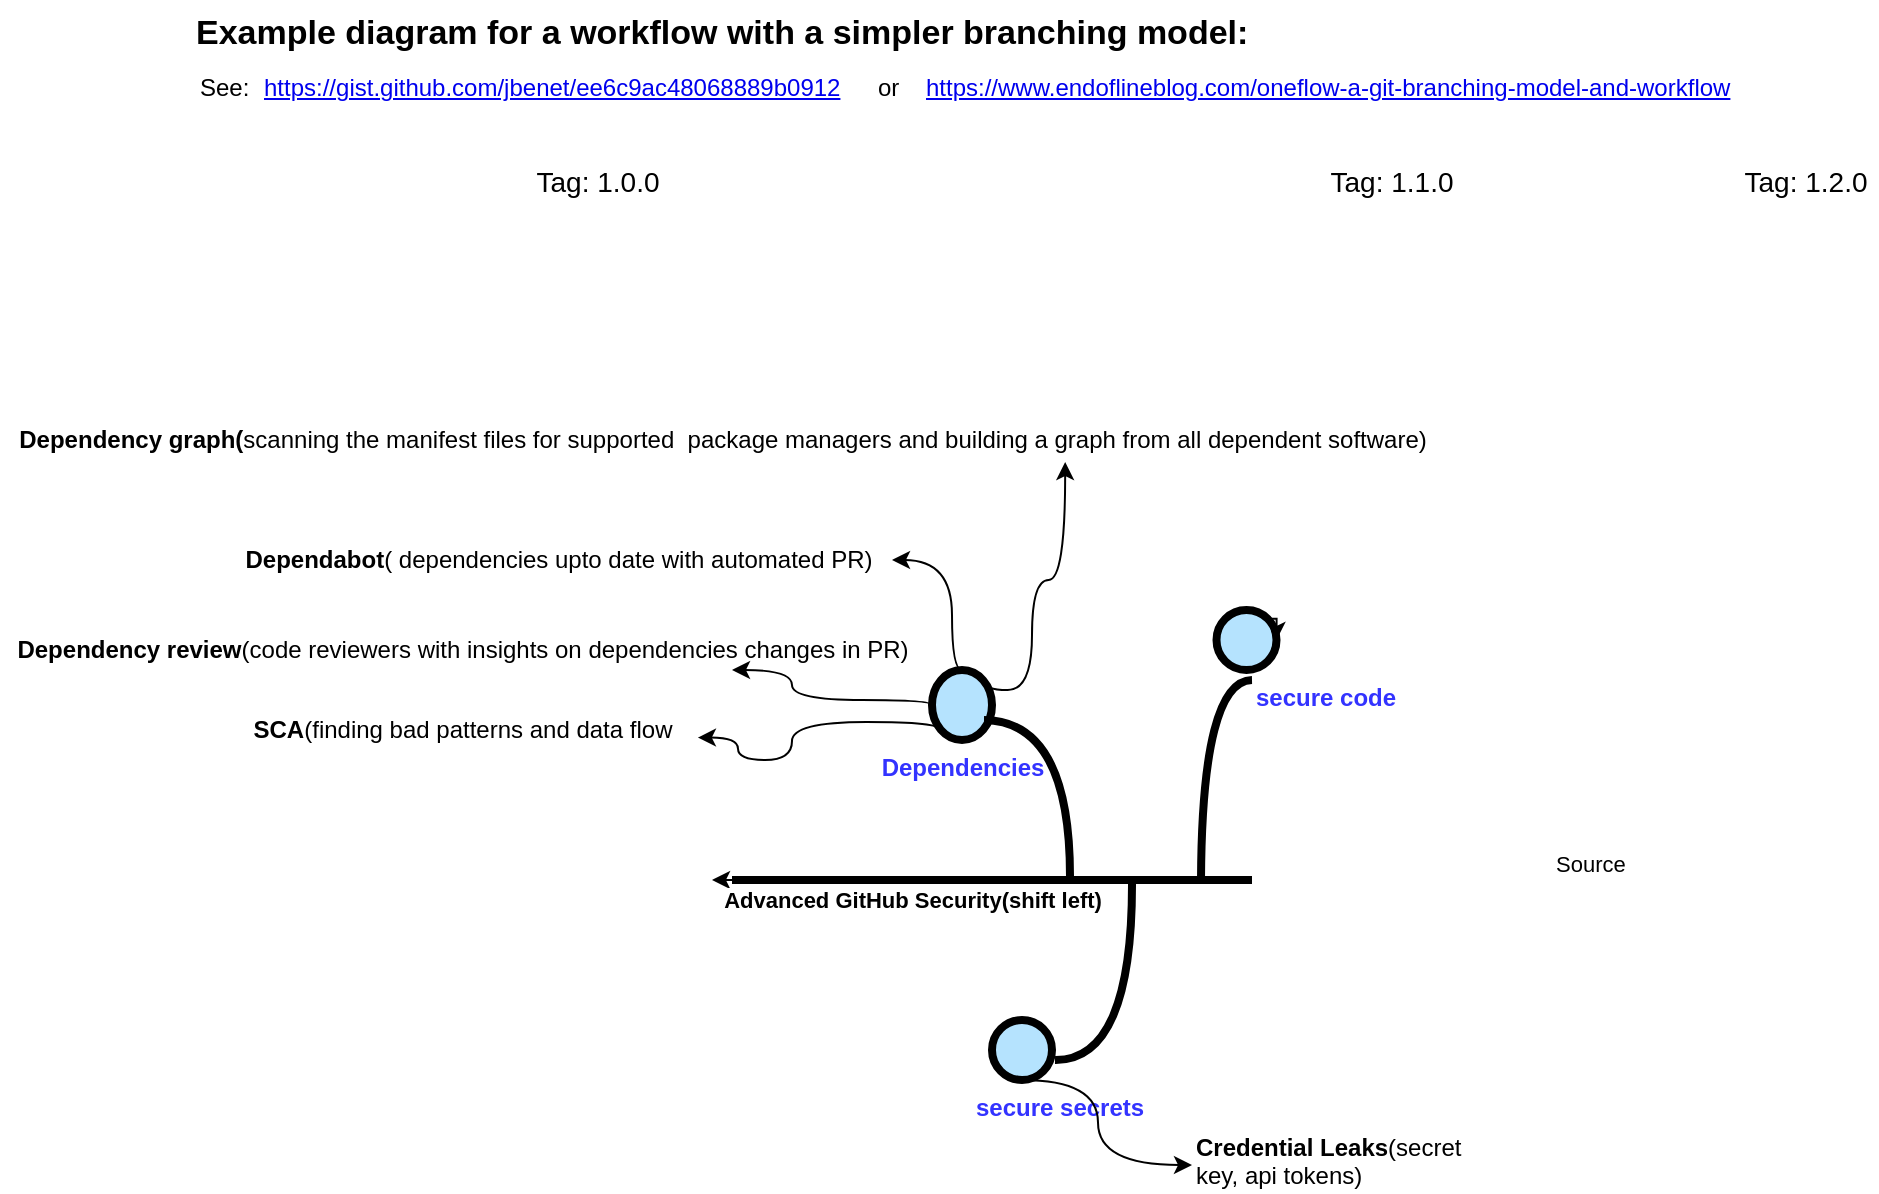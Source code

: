 <mxfile version="14.6.10" type="github">
  <diagram id="yPxyJZ8AM_hMuL3Unpa9" name="simple gitflow">
    <mxGraphModel dx="2128" dy="580" grid="1" gridSize="10" guides="1" tooltips="1" connect="1" arrows="1" fold="1" page="1" pageScale="1" pageWidth="1100" pageHeight="850" math="0" shadow="0">
      <root>
        <mxCell id="0" />
        <mxCell id="1" parent="0" />
        <UserObject label="Example diagram for a workflow with a simpler branching model:" link="https://nvie.com/posts/a-successful-git-branching-model/" id="9hBKPDzoitwpIBdzFDQ7-6">
          <mxCell style="text;whiteSpace=wrap;html=1;fontStyle=1;fontSize=17;" parent="1" vertex="1">
            <mxGeometry x="90" y="60" width="542.25" height="30" as="geometry" />
          </mxCell>
        </UserObject>
        <UserObject label="&lt;a href=&quot;https://gist.github.com/jbenet/ee6c9ac48068889b0912&quot;&gt;https://gist.github.com/jbenet/ee6c9ac48068889b0912&lt;/a&gt;" link="https://gist.github.com/jbenet/ee6c9ac48068889b0912" id="9hBKPDzoitwpIBdzFDQ7-8">
          <mxCell style="text;whiteSpace=wrap;html=1;" parent="1" vertex="1">
            <mxGeometry x="124.25" y="90" width="298" height="20" as="geometry" />
          </mxCell>
        </UserObject>
        <UserObject label="See:" link="https://nvie.com/posts/a-successful-git-branching-model/" id="9hBKPDzoitwpIBdzFDQ7-10">
          <mxCell style="text;whiteSpace=wrap;html=1;" parent="1" vertex="1">
            <mxGeometry x="91.5" y="90" width="32.75" height="20" as="geometry" />
          </mxCell>
        </UserObject>
        <mxCell id="9hBKPDzoitwpIBdzFDQ7-41" value="" style="edgeStyle=orthogonalEdgeStyle;curved=1;rounded=0;orthogonalLoop=1;jettySize=auto;html=1;endArrow=none;endFill=0;strokeWidth=4;fontFamily=Courier New;fontSize=16;" parent="1" target="9hBKPDzoitwpIBdzFDQ7-40" edge="1">
          <mxGeometry relative="1" as="geometry">
            <mxPoint x="594.5" y="180" as="sourcePoint" />
          </mxGeometry>
        </mxCell>
        <mxCell id="9hBKPDzoitwpIBdzFDQ7-56" value="" style="edgeStyle=orthogonalEdgeStyle;curved=1;rounded=0;orthogonalLoop=1;jettySize=auto;html=1;endArrow=none;endFill=0;strokeWidth=4;fontFamily=Courier New;fontSize=16;" parent="1" target="9hBKPDzoitwpIBdzFDQ7-55" edge="1">
          <mxGeometry relative="1" as="geometry">
            <mxPoint x="809" y="180" as="sourcePoint" />
          </mxGeometry>
        </mxCell>
        <mxCell id="9hBKPDzoitwpIBdzFDQ7-31" style="edgeStyle=orthogonalEdgeStyle;curved=1;rounded=0;html=1;exitX=1;exitY=0.5;exitPerimeter=0;entryX=0;entryY=0.5;entryPerimeter=0;endArrow=none;endFill=0;jettySize=auto;orthogonalLoop=1;strokeWidth=4;fontSize=15;" parent="1" target="9hBKPDzoitwpIBdzFDQ7-34" edge="1">
          <mxGeometry relative="1" as="geometry">
            <mxPoint x="449.5" y="260" as="sourcePoint" />
          </mxGeometry>
        </mxCell>
        <mxCell id="9hBKPDzoitwpIBdzFDQ7-39" value="Tag: 1.0.0" style="text;html=1;strokeColor=none;fillColor=none;align=center;verticalAlign=middle;whiteSpace=wrap;overflow=hidden;fontSize=14;" parent="1" vertex="1">
          <mxGeometry x="258.38" y="140" width="70" height="20" as="geometry" />
        </mxCell>
        <mxCell id="9hBKPDzoitwpIBdzFDQ7-44" value="Tag: 1.1.0" style="text;html=1;strokeColor=none;fillColor=none;align=center;verticalAlign=middle;whiteSpace=wrap;overflow=hidden;fontSize=14;" parent="1" vertex="1">
          <mxGeometry x="654.5" y="140" width="70" height="20" as="geometry" />
        </mxCell>
        <UserObject label="&lt;a href=&quot;https://www.endoflineblog.com/oneflow-a-git-branching-model-and-workflow&quot;&gt;https://www.endoflineblog.com/oneflow-a-git-branching-model-and-workflow&lt;/a&gt;" link="https://www.endoflineblog.com/oneflow-a-git-branching-model-and-workflow" id="9hBKPDzoitwpIBdzFDQ7-45">
          <mxCell style="text;whiteSpace=wrap;html=1;" parent="1" vertex="1">
            <mxGeometry x="454.5" y="90" width="413.75" height="20" as="geometry" />
          </mxCell>
        </UserObject>
        <UserObject label="or" link="https://nvie.com/posts/a-successful-git-branching-model/" id="9hBKPDzoitwpIBdzFDQ7-46">
          <mxCell style="text;whiteSpace=wrap;html=1;" parent="1" vertex="1">
            <mxGeometry x="430.62" y="90" width="11.63" height="20" as="geometry" />
          </mxCell>
        </UserObject>
        <mxCell id="9hBKPDzoitwpIBdzFDQ7-60" value="Tag: 1.2.0" style="text;html=1;strokeColor=none;fillColor=none;align=center;verticalAlign=middle;whiteSpace=wrap;overflow=hidden;fontSize=14;" parent="1" vertex="1">
          <mxGeometry x="862.25" y="140" width="70" height="20" as="geometry" />
        </mxCell>
        <mxCell id="KQM4Reizt8oM2KdJNRwN-2" value="" style="endArrow=classic;html=1;rounded=0;edgeStyle=orthogonalEdgeStyle;" edge="1" parent="1">
          <mxGeometry relative="1" as="geometry">
            <mxPoint x="610" y="500" as="sourcePoint" />
            <mxPoint x="350" y="500" as="targetPoint" />
          </mxGeometry>
        </mxCell>
        <mxCell id="KQM4Reizt8oM2KdJNRwN-3" value="Advanced GitHub Security(shift left)" style="edgeLabel;resizable=0;html=1;align=center;verticalAlign=middle;fontStyle=1" connectable="0" vertex="1" parent="KQM4Reizt8oM2KdJNRwN-2">
          <mxGeometry relative="1" as="geometry">
            <mxPoint x="-30" y="10" as="offset" />
          </mxGeometry>
        </mxCell>
        <mxCell id="KQM4Reizt8oM2KdJNRwN-4" value="Source" style="edgeLabel;resizable=0;html=1;align=left;verticalAlign=bottom;" connectable="0" vertex="1" parent="KQM4Reizt8oM2KdJNRwN-2">
          <mxGeometry x="-1" relative="1" as="geometry">
            <mxPoint x="160" as="offset" />
          </mxGeometry>
        </mxCell>
        <mxCell id="KQM4Reizt8oM2KdJNRwN-6" value="&lt;b&gt;&lt;font color=&quot;#3333ff&quot;&gt;Dependencies&lt;/font&gt;&lt;/b&gt;" style="verticalLabelPosition=bottom;verticalAlign=top;html=1;strokeWidth=4;shape=mxgraph.flowchart.on-page_reference;plain-blue;gradientColor=none;fillColor=#B5E3Fe;strokeColor=#000000;" vertex="1" parent="1">
          <mxGeometry x="460" y="395" width="30" height="35" as="geometry" />
        </mxCell>
        <mxCell id="KQM4Reizt8oM2KdJNRwN-7" style="edgeStyle=orthogonalEdgeStyle;curved=1;rounded=0;html=1;exitX=1;exitY=0.5;exitPerimeter=0;entryX=0;entryY=0.5;entryPerimeter=0;endArrow=none;endFill=0;jettySize=auto;orthogonalLoop=1;strokeWidth=4;fontSize=15;" edge="1" parent="1">
          <mxGeometry relative="1" as="geometry">
            <mxPoint x="486" y="420" as="sourcePoint" />
            <mxPoint x="529" y="500" as="targetPoint" />
          </mxGeometry>
        </mxCell>
        <mxCell id="KQM4Reizt8oM2KdJNRwN-8" value="" style="verticalLabelPosition=bottom;verticalAlign=top;html=1;strokeWidth=4;shape=mxgraph.flowchart.on-page_reference;plain-blue;gradientColor=none;fillColor=#B5E3Fe;strokeColor=#000000;" vertex="1" parent="1">
          <mxGeometry x="490" y="570" width="30" height="30" as="geometry" />
        </mxCell>
        <mxCell id="KQM4Reizt8oM2KdJNRwN-9" style="edgeStyle=orthogonalEdgeStyle;curved=1;rounded=0;html=1;exitX=1;exitY=0.5;exitPerimeter=0;endArrow=none;endFill=0;jettySize=auto;orthogonalLoop=1;strokeWidth=4;fontSize=15;" edge="1" parent="1">
          <mxGeometry relative="1" as="geometry">
            <mxPoint x="521.5" y="590" as="sourcePoint" />
            <mxPoint x="560" y="500" as="targetPoint" />
          </mxGeometry>
        </mxCell>
        <mxCell id="KQM4Reizt8oM2KdJNRwN-10" value="" style="verticalLabelPosition=bottom;verticalAlign=top;html=1;strokeWidth=4;shape=mxgraph.flowchart.on-page_reference;plain-blue;gradientColor=none;fillColor=#B5E3Fe;strokeColor=#000000;" vertex="1" parent="1">
          <mxGeometry x="602.25" y="365" width="30" height="30" as="geometry" />
        </mxCell>
        <mxCell id="KQM4Reizt8oM2KdJNRwN-15" style="edgeStyle=orthogonalEdgeStyle;curved=1;rounded=0;html=1;entryX=0;entryY=0.5;entryPerimeter=0;endArrow=none;endFill=0;jettySize=auto;orthogonalLoop=1;strokeWidth=4;fontSize=15;" edge="1" parent="1">
          <mxGeometry relative="1" as="geometry">
            <mxPoint x="620" y="400" as="sourcePoint" />
            <mxPoint x="594.5" y="500" as="targetPoint" />
          </mxGeometry>
        </mxCell>
        <mxCell id="KQM4Reizt8oM2KdJNRwN-17" value="&lt;b&gt;&lt;font color=&quot;#3333ff&quot;&gt;secure code&lt;/font&gt;&lt;/b&gt;" style="text;whiteSpace=wrap;html=1;" vertex="1" parent="1">
          <mxGeometry x="620" y="395" width="90" height="30" as="geometry" />
        </mxCell>
        <mxCell id="KQM4Reizt8oM2KdJNRwN-19" value="&lt;b&gt;&lt;font color=&quot;#3333ff&quot;&gt;secure secrets&lt;/font&gt;&lt;/b&gt;" style="text;whiteSpace=wrap;html=1;" vertex="1" parent="1">
          <mxGeometry x="480" y="600" width="100" height="40" as="geometry" />
        </mxCell>
        <mxCell id="KQM4Reizt8oM2KdJNRwN-22" value="&lt;b&gt;SCA&lt;/b&gt;(finding bad patterns and data flow" style="text;html=1;align=center;verticalAlign=middle;resizable=0;points=[];autosize=1;strokeColor=none;" vertex="1" parent="1">
          <mxGeometry x="109.5" y="415" width="230" height="20" as="geometry" />
        </mxCell>
        <mxCell id="KQM4Reizt8oM2KdJNRwN-24" value="" style="curved=1;endArrow=classic;html=1;rounded=0;edgeStyle=orthogonalEdgeStyle;exitX=0.5;exitY=0;exitDx=0;exitDy=0;exitPerimeter=0;" edge="1" parent="1" source="KQM4Reizt8oM2KdJNRwN-6">
          <mxGeometry width="50" height="50" relative="1" as="geometry">
            <mxPoint x="470" y="390" as="sourcePoint" />
            <mxPoint x="440" y="340" as="targetPoint" />
            <Array as="points">
              <mxPoint x="470" y="395" />
              <mxPoint x="470" y="340" />
            </Array>
          </mxGeometry>
        </mxCell>
        <mxCell id="KQM4Reizt8oM2KdJNRwN-25" value="&lt;b&gt;Dependabot&lt;/b&gt;(&amp;nbsp;dependencies upto date with automated PR)" style="text;html=1;align=center;verticalAlign=middle;resizable=0;points=[];autosize=1;strokeColor=none;" vertex="1" parent="1">
          <mxGeometry x="108.25" y="330" width="330" height="20" as="geometry" />
        </mxCell>
        <mxCell id="KQM4Reizt8oM2KdJNRwN-26" value="" style="curved=1;endArrow=classic;html=1;rounded=0;edgeStyle=orthogonalEdgeStyle;exitX=0.145;exitY=0.855;exitDx=0;exitDy=0;exitPerimeter=0;entryX=1.015;entryY=0.69;entryDx=0;entryDy=0;entryPerimeter=0;" edge="1" parent="1" source="KQM4Reizt8oM2KdJNRwN-6" target="KQM4Reizt8oM2KdJNRwN-22">
          <mxGeometry width="50" height="50" relative="1" as="geometry">
            <mxPoint x="390" y="490" as="sourcePoint" />
            <mxPoint x="360" y="440" as="targetPoint" />
            <Array as="points">
              <mxPoint x="390" y="421" />
              <mxPoint x="390" y="440" />
              <mxPoint x="363" y="440" />
            </Array>
          </mxGeometry>
        </mxCell>
        <mxCell id="KQM4Reizt8oM2KdJNRwN-27" value="" style="curved=1;endArrow=classic;html=1;rounded=0;edgeStyle=orthogonalEdgeStyle;exitX=0;exitY=0.5;exitDx=0;exitDy=0;exitPerimeter=0;" edge="1" parent="1" source="KQM4Reizt8oM2KdJNRwN-6">
          <mxGeometry width="50" height="50" relative="1" as="geometry">
            <mxPoint x="390" y="445" as="sourcePoint" />
            <mxPoint x="360" y="395" as="targetPoint" />
            <Array as="points">
              <mxPoint x="390" y="410" />
              <mxPoint x="390" y="395" />
            </Array>
          </mxGeometry>
        </mxCell>
        <mxCell id="KQM4Reizt8oM2KdJNRwN-28" value="&lt;b&gt;Dependency review&lt;/b&gt;(code reviewers with insights on dependencies changes in PR)" style="text;html=1;align=center;verticalAlign=middle;resizable=0;points=[];autosize=1;strokeColor=none;" vertex="1" parent="1">
          <mxGeometry x="-5.5" y="375" width="460" height="20" as="geometry" />
        </mxCell>
        <mxCell id="KQM4Reizt8oM2KdJNRwN-32" value="&lt;b&gt;Dependency graph(&lt;/b&gt;&lt;span style=&quot;text-align: left&quot;&gt;scanning the manifest files for supported&amp;nbsp; package managers and building a graph from all dependent software)&lt;/span&gt;" style="text;html=1;align=center;verticalAlign=middle;resizable=0;points=[];autosize=1;strokeColor=none;" vertex="1" parent="1">
          <mxGeometry x="-5.5" y="270" width="720" height="20" as="geometry" />
        </mxCell>
        <mxCell id="KQM4Reizt8oM2KdJNRwN-34" style="edgeStyle=orthogonalEdgeStyle;rounded=0;orthogonalLoop=1;jettySize=auto;html=1;exitX=0.855;exitY=0.145;exitDx=0;exitDy=0;exitPerimeter=0;entryX=1;entryY=0.5;entryDx=0;entryDy=0;entryPerimeter=0;" edge="1" parent="1" source="KQM4Reizt8oM2KdJNRwN-10" target="KQM4Reizt8oM2KdJNRwN-10">
          <mxGeometry relative="1" as="geometry" />
        </mxCell>
        <mxCell id="KQM4Reizt8oM2KdJNRwN-37" value="" style="edgeStyle=orthogonalEdgeStyle;rounded=0;html=1;jettySize=auto;orthogonalLoop=1;plain-blue;endArrow=none;endFill=0;strokeWidth=4;strokeColor=#000000;" edge="1" parent="1">
          <mxGeometry x="360" y="500" as="geometry">
            <mxPoint x="360" y="500" as="sourcePoint" />
            <mxPoint x="620" y="500" as="targetPoint" />
          </mxGeometry>
        </mxCell>
        <mxCell id="KQM4Reizt8oM2KdJNRwN-39" value="" style="curved=1;endArrow=classic;html=1;rounded=0;edgeStyle=orthogonalEdgeStyle;exitX=0.855;exitY=0.145;exitDx=0;exitDy=0;exitPerimeter=0;entryX=0.739;entryY=1.05;entryDx=0;entryDy=0;entryPerimeter=0;" edge="1" parent="1" source="KQM4Reizt8oM2KdJNRwN-6" target="KQM4Reizt8oM2KdJNRwN-32">
          <mxGeometry width="50" height="50" relative="1" as="geometry">
            <mxPoint x="515" y="405" as="sourcePoint" />
            <mxPoint x="480" y="350" as="targetPoint" />
            <Array as="points">
              <mxPoint x="486" y="405" />
              <mxPoint x="510" y="405" />
              <mxPoint x="510" y="350" />
              <mxPoint x="527" y="350" />
            </Array>
          </mxGeometry>
        </mxCell>
        <mxCell id="KQM4Reizt8oM2KdJNRwN-40" value="&lt;b&gt;Credential Leaks&lt;/b&gt;(secret key, api tokens)" style="text;whiteSpace=wrap;html=1;" vertex="1" parent="1">
          <mxGeometry x="590" y="620" width="140" height="30" as="geometry" />
        </mxCell>
        <mxCell id="KQM4Reizt8oM2KdJNRwN-41" value="" style="curved=1;endArrow=classic;html=1;rounded=0;edgeStyle=orthogonalEdgeStyle;entryX=0;entryY=0.75;entryDx=0;entryDy=0;exitX=0.25;exitY=0;exitDx=0;exitDy=0;" edge="1" parent="1" source="KQM4Reizt8oM2KdJNRwN-19" target="KQM4Reizt8oM2KdJNRwN-40">
          <mxGeometry width="50" height="50" relative="1" as="geometry">
            <mxPoint x="512.5" y="660" as="sourcePoint" />
            <mxPoint x="547.5" y="715" as="targetPoint" />
            <Array as="points">
              <mxPoint x="543" y="600" />
              <mxPoint x="543" y="643" />
            </Array>
          </mxGeometry>
        </mxCell>
      </root>
    </mxGraphModel>
  </diagram>
</mxfile>
